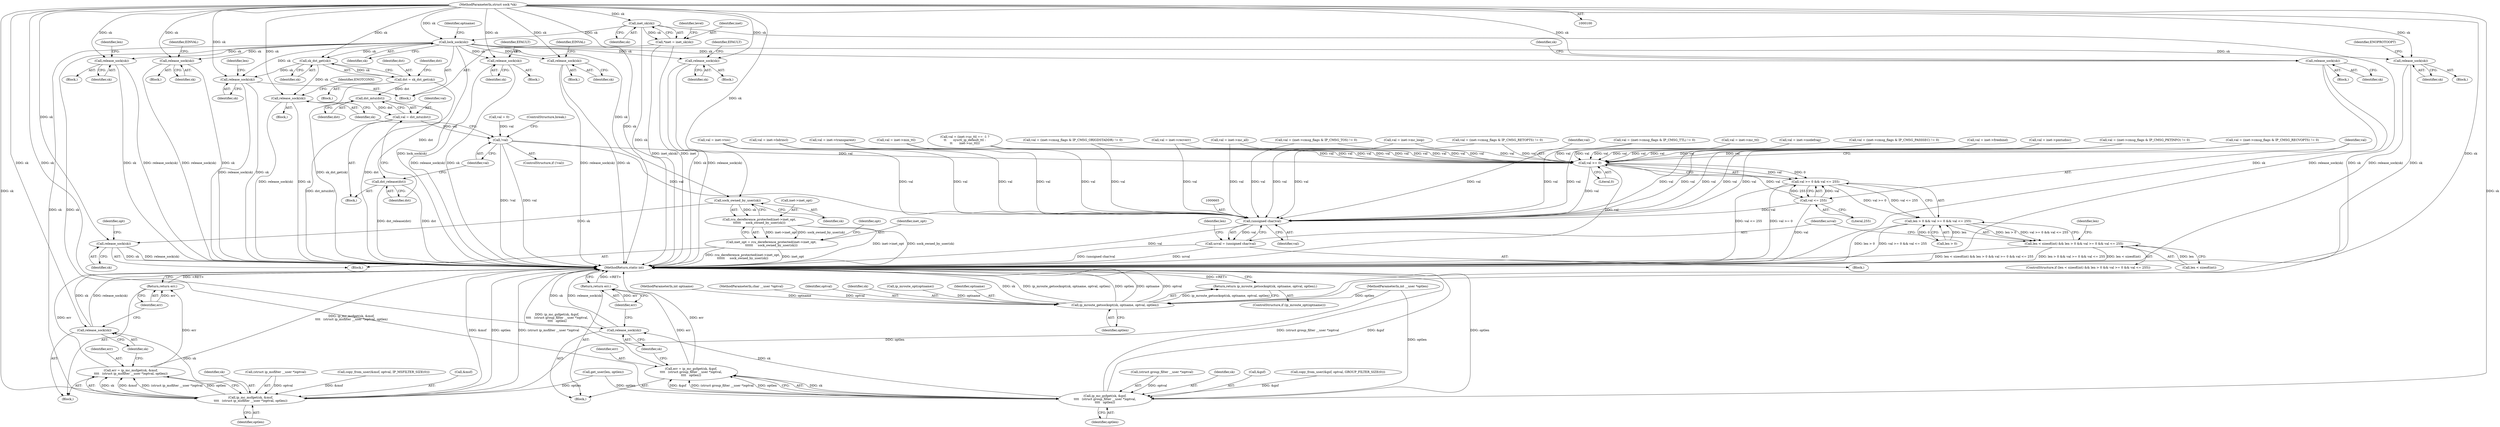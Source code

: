 digraph "0_linux_f6d8bd051c391c1c0458a30b2a7abcd939329259_25@pointer" {
"1000101" [label="(MethodParameterIn,struct sock *sk)"];
"1000110" [label="(Call,inet_sk(sk))"];
"1000108" [label="(Call,*inet = inet_sk(sk))"];
"1000125" [label="(Call,ip_mroute_getsockopt(sk, optname, optval, optlen))"];
"1000124" [label="(Return,return ip_mroute_getsockopt(sk, optname, optval, optlen);)"];
"1000144" [label="(Call,lock_sock(sk))"];
"1000165" [label="(Call,sock_owned_by_user(sk))"];
"1000161" [label="(Call,rcu_dereference_protected(inet->inet_opt,\n\t\t\t\t\t\t     sock_owned_by_user(sk)))"];
"1000159" [label="(Call,inet_opt = rcu_dereference_protected(inet->inet_opt,\n\t\t\t\t\t\t     sock_owned_by_user(sk)))"];
"1000188" [label="(Call,release_sock(sk))"];
"1000349" [label="(Call,sk_dst_get(sk))"];
"1000347" [label="(Call,dst = sk_dst_get(sk))"];
"1000356" [label="(Call,dst_mtu(dst))"];
"1000354" [label="(Call,val = dst_mtu(dst))"];
"1000361" [label="(Call,!val)"];
"1000654" [label="(Call,val >= 0)"];
"1000653" [label="(Call,val >= 0 && val <= 255)"];
"1000649" [label="(Call,len > 0 && val >= 0 && val <= 255)"];
"1000644" [label="(Call,len < sizeof(int) && len > 0 && val >= 0 && val <= 255)"];
"1000657" [label="(Call,val <= 255)"];
"1000664" [label="(Call,(unsigned char)val)"];
"1000662" [label="(Call,ucval = (unsigned char)val)"];
"1000358" [label="(Call,dst_release(dst))"];
"1000364" [label="(Call,release_sock(sk))"];
"1000641" [label="(Call,release_sock(sk))"];
"1000401" [label="(Call,release_sock(sk))"];
"1000431" [label="(Call,release_sock(sk))"];
"1000444" [label="(Call,release_sock(sk))"];
"1000451" [label="(Call,ip_mc_msfget(sk, &msf,\n\t\t\t\t   (struct ip_msfilter __user *)optval, optlen))"];
"1000449" [label="(Call,err = ip_mc_msfget(sk, &msf,\n\t\t\t\t   (struct ip_msfilter __user *)optval, optlen))"];
"1000461" [label="(Return,return err;)"];
"1000459" [label="(Call,release_sock(sk))"];
"1000473" [label="(Call,release_sock(sk))"];
"1000486" [label="(Call,release_sock(sk))"];
"1000493" [label="(Call,ip_mc_gsfget(sk, &gsf,\n\t\t\t\t   (struct group_filter __user *)optval,\n\t\t\t\t   optlen))"];
"1000491" [label="(Call,err = ip_mc_gsfget(sk, &gsf,\n\t\t\t\t   (struct group_filter __user *)optval,\n\t\t\t\t   optlen))"];
"1000503" [label="(Return,return err;)"];
"1000501" [label="(Call,release_sock(sk))"];
"1000515" [label="(Call,release_sock(sk))"];
"1000636" [label="(Call,release_sock(sk))"];
"1000641" [label="(Call,release_sock(sk))"];
"1000668" [label="(Identifier,len)"];
"1000500" [label="(Identifier,optlen)"];
"1000244" [label="(Call,val = (inet->cmsg_flags & IP_CMSG_TOS) != 0)"];
"1000354" [label="(Call,val = dst_mtu(dst))"];
"1000706" [label="(MethodReturn,static int)"];
"1000449" [label="(Call,err = ip_mc_msfget(sk, &msf,\n\t\t\t\t   (struct ip_msfilter __user *)optval, optlen))"];
"1000640" [label="(Identifier,ENOPROTOOPT)"];
"1000363" [label="(Block,)"];
"1000105" [label="(MethodParameterIn,int __user *optlen)"];
"1000452" [label="(Identifier,sk)"];
"1000637" [label="(Identifier,sk)"];
"1000103" [label="(MethodParameterIn,int optname)"];
"1000462" [label="(Identifier,err)"];
"1000472" [label="(Block,)"];
"1000266" [label="(Call,val = (inet->cmsg_flags & IP_CMSG_RETOPTS) != 0)"];
"1000497" [label="(Call,(struct group_filter __user *)optval)"];
"1000422" [label="(Block,)"];
"1000150" [label="(Block,)"];
"1000111" [label="(Identifier,sk)"];
"1000169" [label="(Identifier,opt)"];
"1000658" [label="(Identifier,val)"];
"1000106" [label="(Block,)"];
"1000458" [label="(Identifier,optlen)"];
"1000513" [label="(Block,)"];
"1000378" [label="(Call,val = inet->mc_ttl)"];
"1000646" [label="(Identifier,len)"];
"1000145" [label="(Identifier,sk)"];
"1000342" [label="(Block,)"];
"1000486" [label="(Call,release_sock(sk))"];
"1000104" [label="(MethodParameterIn,char __user *optval)"];
"1000364" [label="(Call,release_sock(sk))"];
"1000189" [label="(Identifier,sk)"];
"1000193" [label="(Identifier,opt)"];
"1000644" [label="(Call,len < sizeof(int) && len > 0 && val >= 0 && val <= 255)"];
"1000368" [label="(Identifier,ENOTCONN)"];
"1000328" [label="(Call,val = inet->nodefrag)"];
"1000690" [label="(Identifier,len)"];
"1000392" [label="(Block,)"];
"1000277" [label="(Call,val = (inet->cmsg_flags & IP_CMSG_PASSSEC) != 0)"];
"1000166" [label="(Identifier,sk)"];
"1000615" [label="(Call,val = inet->freebind)"];
"1000335" [label="(Call,val = inet->pmtudisc)"];
"1000121" [label="(ControlStructure,if (ip_mroute_opt(optname)))"];
"1000455" [label="(Call,(struct ip_msfilter __user *)optval)"];
"1000477" [label="(Identifier,EINVAL)"];
"1000515" [label="(Call,release_sock(sk))"];
"1000385" [label="(Call,val = inet->mc_loop)"];
"1000502" [label="(Identifier,sk)"];
"1000350" [label="(Identifier,sk)"];
"1000344" [label="(Call,val = 0)"];
"1000101" [label="(MethodParameterIn,struct sock *sk)"];
"1000162" [label="(Call,inet->inet_opt)"];
"1000445" [label="(Identifier,sk)"];
"1000516" [label="(Identifier,sk)"];
"1000108" [label="(Call,*inet = inet_sk(sk))"];
"1000405" [label="(Identifier,len)"];
"1000129" [label="(Identifier,optlen)"];
"1000491" [label="(Call,err = ip_mc_gsfget(sk, &gsf,\n\t\t\t\t   (struct group_filter __user *)optval,\n\t\t\t\t   optlen))"];
"1000520" [label="(Identifier,sk)"];
"1000650" [label="(Call,len > 0)"];
"1000233" [label="(Call,val = (inet->cmsg_flags & IP_CMSG_TTL) != 0)"];
"1000147" [label="(Identifier,optname)"];
"1000657" [label="(Call,val <= 255)"];
"1000222" [label="(Call,val = (inet->cmsg_flags & IP_CMSG_PKTINFO) != 0)"];
"1000431" [label="(Call,release_sock(sk))"];
"1000450" [label="(Identifier,err)"];
"1000473" [label="(Call,release_sock(sk))"];
"1000128" [label="(Identifier,optval)"];
"1000126" [label="(Identifier,sk)"];
"1000116" [label="(Identifier,level)"];
"1000662" [label="(Call,ucval = (unsigned char)val)"];
"1000430" [label="(Block,)"];
"1000474" [label="(Identifier,sk)"];
"1000255" [label="(Call,val = (inet->cmsg_flags & IP_CMSG_RECVOPTS) != 0)"];
"1000188" [label="(Call,release_sock(sk))"];
"1000352" [label="(Identifier,dst)"];
"1000460" [label="(Identifier,sk)"];
"1000459" [label="(Call,release_sock(sk))"];
"1000501" [label="(Call,release_sock(sk))"];
"1000432" [label="(Identifier,sk)"];
"1000666" [label="(Identifier,val)"];
"1000503" [label="(Return,return err;)"];
"1000365" [label="(Identifier,sk)"];
"1000654" [label="(Call,val >= 0)"];
"1000656" [label="(Literal,0)"];
"1000110" [label="(Call,inet_sk(sk))"];
"1000353" [label="(Block,)"];
"1000443" [label="(Block,)"];
"1000504" [label="(Identifier,err)"];
"1000660" [label="(Block,)"];
"1000464" [label="(Block,)"];
"1000347" [label="(Call,dst = sk_dst_get(sk))"];
"1000349" [label="(Call,sk_dst_get(sk))"];
"1000493" [label="(Call,ip_mc_gsfget(sk, &gsf,\n\t\t\t\t   (struct group_filter __user *)optval,\n\t\t\t\t   optlen))"];
"1000356" [label="(Call,dst_mtu(dst))"];
"1000357" [label="(Identifier,dst)"];
"1000645" [label="(Call,len < sizeof(int))"];
"1000165" [label="(Call,sock_owned_by_user(sk))"];
"1000494" [label="(Identifier,sk)"];
"1000495" [label="(Call,&gsf)"];
"1000371" [label="(Call,val = inet->recverr)"];
"1000122" [label="(Call,ip_mroute_opt(optname))"];
"1000492" [label="(Identifier,err)"];
"1000479" [label="(Call,copy_from_user(&gsf, optval, GROUP_FILTER_SIZE(0)))"];
"1000659" [label="(Literal,255)"];
"1000642" [label="(Identifier,sk)"];
"1000437" [label="(Call,copy_from_user(&msf, optval, IP_MSFILTER_SIZE(0)))"];
"1000360" [label="(ControlStructure,if (!val))"];
"1000127" [label="(Identifier,optname)"];
"1000653" [label="(Call,val >= 0 && val <= 255)"];
"1000148" [label="(Block,)"];
"1000487" [label="(Identifier,sk)"];
"1000664" [label="(Call,(unsigned char)val)"];
"1000451" [label="(Call,ip_mc_msfget(sk, &msf,\n\t\t\t\t   (struct ip_msfilter __user *)optval, optlen))"];
"1000506" [label="(Call,val = inet->mc_all)"];
"1000299" [label="(Call,val = inet->tos)"];
"1000490" [label="(Identifier,EFAULT)"];
"1000361" [label="(Call,!val)"];
"1000109" [label="(Identifier,inet)"];
"1000124" [label="(Return,return ip_mroute_getsockopt(sk, optname, optval, optlen);)"];
"1000144" [label="(Call,lock_sock(sk))"];
"1000369" [label="(ControlStructure,break;)"];
"1000321" [label="(Call,val = inet->hdrincl)"];
"1000348" [label="(Identifier,dst)"];
"1000161" [label="(Call,rcu_dereference_protected(inet->inet_opt,\n\t\t\t\t\t\t     sock_owned_by_user(sk)))"];
"1000359" [label="(Identifier,dst)"];
"1000622" [label="(Call,val = inet->transparent)"];
"1000636" [label="(Call,release_sock(sk))"];
"1000160" [label="(Identifier,inet_opt)"];
"1000355" [label="(Identifier,val)"];
"1000655" [label="(Identifier,val)"];
"1000131" [label="(Call,get_user(len, optlen))"];
"1000485" [label="(Block,)"];
"1000401" [label="(Call,release_sock(sk))"];
"1000629" [label="(Call,val = inet->min_ttl)"];
"1000663" [label="(Identifier,ucval)"];
"1000448" [label="(Identifier,EFAULT)"];
"1000643" [label="(ControlStructure,if (len < sizeof(int) && len > 0 && val >= 0 && val <= 255))"];
"1000125" [label="(Call,ip_mroute_getsockopt(sk, optname, optval, optlen))"];
"1000306" [label="(Call,val = (inet->uc_ttl == -1 ?\n\t\t       sysctl_ip_default_ttl :\n\t\t       inet->uc_ttl))"];
"1000461" [label="(Return,return err;)"];
"1000453" [label="(Call,&msf)"];
"1000288" [label="(Call,val = (inet->cmsg_flags & IP_CMSG_ORIGDSTADDR) != 0)"];
"1000444" [label="(Call,release_sock(sk))"];
"1000159" [label="(Call,inet_opt = rcu_dereference_protected(inet->inet_opt,\n\t\t\t\t\t\t     sock_owned_by_user(sk)))"];
"1000402" [label="(Identifier,sk)"];
"1000435" [label="(Identifier,EINVAL)"];
"1000649" [label="(Call,len > 0 && val >= 0 && val <= 255)"];
"1000362" [label="(Identifier,val)"];
"1000358" [label="(Call,dst_release(dst))"];
"1000101" -> "1000100"  [label="AST: "];
"1000101" -> "1000706"  [label="DDG: sk"];
"1000101" -> "1000110"  [label="DDG: sk"];
"1000101" -> "1000125"  [label="DDG: sk"];
"1000101" -> "1000144"  [label="DDG: sk"];
"1000101" -> "1000165"  [label="DDG: sk"];
"1000101" -> "1000188"  [label="DDG: sk"];
"1000101" -> "1000349"  [label="DDG: sk"];
"1000101" -> "1000364"  [label="DDG: sk"];
"1000101" -> "1000401"  [label="DDG: sk"];
"1000101" -> "1000431"  [label="DDG: sk"];
"1000101" -> "1000444"  [label="DDG: sk"];
"1000101" -> "1000451"  [label="DDG: sk"];
"1000101" -> "1000459"  [label="DDG: sk"];
"1000101" -> "1000473"  [label="DDG: sk"];
"1000101" -> "1000486"  [label="DDG: sk"];
"1000101" -> "1000493"  [label="DDG: sk"];
"1000101" -> "1000501"  [label="DDG: sk"];
"1000101" -> "1000515"  [label="DDG: sk"];
"1000101" -> "1000636"  [label="DDG: sk"];
"1000101" -> "1000641"  [label="DDG: sk"];
"1000110" -> "1000108"  [label="AST: "];
"1000110" -> "1000111"  [label="CFG: "];
"1000111" -> "1000110"  [label="AST: "];
"1000108" -> "1000110"  [label="CFG: "];
"1000110" -> "1000706"  [label="DDG: sk"];
"1000110" -> "1000108"  [label="DDG: sk"];
"1000110" -> "1000125"  [label="DDG: sk"];
"1000110" -> "1000144"  [label="DDG: sk"];
"1000108" -> "1000106"  [label="AST: "];
"1000109" -> "1000108"  [label="AST: "];
"1000116" -> "1000108"  [label="CFG: "];
"1000108" -> "1000706"  [label="DDG: inet_sk(sk)"];
"1000108" -> "1000706"  [label="DDG: inet"];
"1000125" -> "1000124"  [label="AST: "];
"1000125" -> "1000129"  [label="CFG: "];
"1000126" -> "1000125"  [label="AST: "];
"1000127" -> "1000125"  [label="AST: "];
"1000128" -> "1000125"  [label="AST: "];
"1000129" -> "1000125"  [label="AST: "];
"1000124" -> "1000125"  [label="CFG: "];
"1000125" -> "1000706"  [label="DDG: sk"];
"1000125" -> "1000706"  [label="DDG: ip_mroute_getsockopt(sk, optname, optval, optlen)"];
"1000125" -> "1000706"  [label="DDG: optlen"];
"1000125" -> "1000706"  [label="DDG: optname"];
"1000125" -> "1000706"  [label="DDG: optval"];
"1000125" -> "1000124"  [label="DDG: ip_mroute_getsockopt(sk, optname, optval, optlen)"];
"1000122" -> "1000125"  [label="DDG: optname"];
"1000103" -> "1000125"  [label="DDG: optname"];
"1000104" -> "1000125"  [label="DDG: optval"];
"1000105" -> "1000125"  [label="DDG: optlen"];
"1000124" -> "1000121"  [label="AST: "];
"1000706" -> "1000124"  [label="CFG: "];
"1000124" -> "1000706"  [label="DDG: <RET>"];
"1000144" -> "1000106"  [label="AST: "];
"1000144" -> "1000145"  [label="CFG: "];
"1000145" -> "1000144"  [label="AST: "];
"1000147" -> "1000144"  [label="CFG: "];
"1000144" -> "1000706"  [label="DDG: lock_sock(sk)"];
"1000144" -> "1000165"  [label="DDG: sk"];
"1000144" -> "1000349"  [label="DDG: sk"];
"1000144" -> "1000401"  [label="DDG: sk"];
"1000144" -> "1000431"  [label="DDG: sk"];
"1000144" -> "1000444"  [label="DDG: sk"];
"1000144" -> "1000451"  [label="DDG: sk"];
"1000144" -> "1000473"  [label="DDG: sk"];
"1000144" -> "1000486"  [label="DDG: sk"];
"1000144" -> "1000493"  [label="DDG: sk"];
"1000144" -> "1000515"  [label="DDG: sk"];
"1000144" -> "1000636"  [label="DDG: sk"];
"1000144" -> "1000641"  [label="DDG: sk"];
"1000165" -> "1000161"  [label="AST: "];
"1000165" -> "1000166"  [label="CFG: "];
"1000166" -> "1000165"  [label="AST: "];
"1000161" -> "1000165"  [label="CFG: "];
"1000165" -> "1000161"  [label="DDG: sk"];
"1000165" -> "1000188"  [label="DDG: sk"];
"1000161" -> "1000159"  [label="AST: "];
"1000162" -> "1000161"  [label="AST: "];
"1000159" -> "1000161"  [label="CFG: "];
"1000161" -> "1000706"  [label="DDG: inet->inet_opt"];
"1000161" -> "1000706"  [label="DDG: sock_owned_by_user(sk)"];
"1000161" -> "1000159"  [label="DDG: inet->inet_opt"];
"1000161" -> "1000159"  [label="DDG: sock_owned_by_user(sk)"];
"1000159" -> "1000150"  [label="AST: "];
"1000160" -> "1000159"  [label="AST: "];
"1000169" -> "1000159"  [label="CFG: "];
"1000159" -> "1000706"  [label="DDG: inet_opt"];
"1000159" -> "1000706"  [label="DDG: rcu_dereference_protected(inet->inet_opt,\n\t\t\t\t\t\t     sock_owned_by_user(sk))"];
"1000188" -> "1000150"  [label="AST: "];
"1000188" -> "1000189"  [label="CFG: "];
"1000189" -> "1000188"  [label="AST: "];
"1000193" -> "1000188"  [label="CFG: "];
"1000188" -> "1000706"  [label="DDG: release_sock(sk)"];
"1000188" -> "1000706"  [label="DDG: sk"];
"1000349" -> "1000347"  [label="AST: "];
"1000349" -> "1000350"  [label="CFG: "];
"1000350" -> "1000349"  [label="AST: "];
"1000347" -> "1000349"  [label="CFG: "];
"1000349" -> "1000347"  [label="DDG: sk"];
"1000349" -> "1000364"  [label="DDG: sk"];
"1000349" -> "1000641"  [label="DDG: sk"];
"1000347" -> "1000342"  [label="AST: "];
"1000348" -> "1000347"  [label="AST: "];
"1000352" -> "1000347"  [label="CFG: "];
"1000347" -> "1000706"  [label="DDG: sk_dst_get(sk)"];
"1000347" -> "1000706"  [label="DDG: dst"];
"1000347" -> "1000356"  [label="DDG: dst"];
"1000356" -> "1000354"  [label="AST: "];
"1000356" -> "1000357"  [label="CFG: "];
"1000357" -> "1000356"  [label="AST: "];
"1000354" -> "1000356"  [label="CFG: "];
"1000356" -> "1000354"  [label="DDG: dst"];
"1000356" -> "1000358"  [label="DDG: dst"];
"1000354" -> "1000353"  [label="AST: "];
"1000355" -> "1000354"  [label="AST: "];
"1000359" -> "1000354"  [label="CFG: "];
"1000354" -> "1000706"  [label="DDG: dst_mtu(dst)"];
"1000354" -> "1000361"  [label="DDG: val"];
"1000361" -> "1000360"  [label="AST: "];
"1000361" -> "1000362"  [label="CFG: "];
"1000362" -> "1000361"  [label="AST: "];
"1000365" -> "1000361"  [label="CFG: "];
"1000369" -> "1000361"  [label="CFG: "];
"1000361" -> "1000706"  [label="DDG: !val"];
"1000361" -> "1000706"  [label="DDG: val"];
"1000344" -> "1000361"  [label="DDG: val"];
"1000361" -> "1000654"  [label="DDG: val"];
"1000361" -> "1000664"  [label="DDG: val"];
"1000654" -> "1000653"  [label="AST: "];
"1000654" -> "1000656"  [label="CFG: "];
"1000655" -> "1000654"  [label="AST: "];
"1000656" -> "1000654"  [label="AST: "];
"1000658" -> "1000654"  [label="CFG: "];
"1000653" -> "1000654"  [label="CFG: "];
"1000654" -> "1000706"  [label="DDG: val"];
"1000654" -> "1000653"  [label="DDG: val"];
"1000654" -> "1000653"  [label="DDG: 0"];
"1000629" -> "1000654"  [label="DDG: val"];
"1000222" -> "1000654"  [label="DDG: val"];
"1000506" -> "1000654"  [label="DDG: val"];
"1000378" -> "1000654"  [label="DDG: val"];
"1000328" -> "1000654"  [label="DDG: val"];
"1000277" -> "1000654"  [label="DDG: val"];
"1000299" -> "1000654"  [label="DDG: val"];
"1000321" -> "1000654"  [label="DDG: val"];
"1000385" -> "1000654"  [label="DDG: val"];
"1000622" -> "1000654"  [label="DDG: val"];
"1000335" -> "1000654"  [label="DDG: val"];
"1000306" -> "1000654"  [label="DDG: val"];
"1000615" -> "1000654"  [label="DDG: val"];
"1000288" -> "1000654"  [label="DDG: val"];
"1000266" -> "1000654"  [label="DDG: val"];
"1000233" -> "1000654"  [label="DDG: val"];
"1000371" -> "1000654"  [label="DDG: val"];
"1000244" -> "1000654"  [label="DDG: val"];
"1000255" -> "1000654"  [label="DDG: val"];
"1000654" -> "1000657"  [label="DDG: val"];
"1000654" -> "1000664"  [label="DDG: val"];
"1000653" -> "1000649"  [label="AST: "];
"1000653" -> "1000657"  [label="CFG: "];
"1000657" -> "1000653"  [label="AST: "];
"1000649" -> "1000653"  [label="CFG: "];
"1000653" -> "1000706"  [label="DDG: val <= 255"];
"1000653" -> "1000706"  [label="DDG: val >= 0"];
"1000653" -> "1000649"  [label="DDG: val >= 0"];
"1000653" -> "1000649"  [label="DDG: val <= 255"];
"1000657" -> "1000653"  [label="DDG: val"];
"1000657" -> "1000653"  [label="DDG: 255"];
"1000649" -> "1000644"  [label="AST: "];
"1000649" -> "1000650"  [label="CFG: "];
"1000650" -> "1000649"  [label="AST: "];
"1000644" -> "1000649"  [label="CFG: "];
"1000649" -> "1000706"  [label="DDG: len > 0"];
"1000649" -> "1000706"  [label="DDG: val >= 0 && val <= 255"];
"1000649" -> "1000644"  [label="DDG: len > 0"];
"1000649" -> "1000644"  [label="DDG: val >= 0 && val <= 255"];
"1000650" -> "1000649"  [label="DDG: len"];
"1000650" -> "1000649"  [label="DDG: 0"];
"1000644" -> "1000643"  [label="AST: "];
"1000644" -> "1000645"  [label="CFG: "];
"1000645" -> "1000644"  [label="AST: "];
"1000663" -> "1000644"  [label="CFG: "];
"1000690" -> "1000644"  [label="CFG: "];
"1000644" -> "1000706"  [label="DDG: len < sizeof(int) && len > 0 && val >= 0 && val <= 255"];
"1000644" -> "1000706"  [label="DDG: len > 0 && val >= 0 && val <= 255"];
"1000644" -> "1000706"  [label="DDG: len < sizeof(int)"];
"1000645" -> "1000644"  [label="DDG: len"];
"1000657" -> "1000659"  [label="CFG: "];
"1000658" -> "1000657"  [label="AST: "];
"1000659" -> "1000657"  [label="AST: "];
"1000657" -> "1000706"  [label="DDG: val"];
"1000657" -> "1000664"  [label="DDG: val"];
"1000664" -> "1000662"  [label="AST: "];
"1000664" -> "1000666"  [label="CFG: "];
"1000665" -> "1000664"  [label="AST: "];
"1000666" -> "1000664"  [label="AST: "];
"1000662" -> "1000664"  [label="CFG: "];
"1000664" -> "1000706"  [label="DDG: val"];
"1000664" -> "1000662"  [label="DDG: val"];
"1000629" -> "1000664"  [label="DDG: val"];
"1000506" -> "1000664"  [label="DDG: val"];
"1000378" -> "1000664"  [label="DDG: val"];
"1000328" -> "1000664"  [label="DDG: val"];
"1000299" -> "1000664"  [label="DDG: val"];
"1000321" -> "1000664"  [label="DDG: val"];
"1000385" -> "1000664"  [label="DDG: val"];
"1000622" -> "1000664"  [label="DDG: val"];
"1000335" -> "1000664"  [label="DDG: val"];
"1000222" -> "1000664"  [label="DDG: val"];
"1000306" -> "1000664"  [label="DDG: val"];
"1000615" -> "1000664"  [label="DDG: val"];
"1000288" -> "1000664"  [label="DDG: val"];
"1000266" -> "1000664"  [label="DDG: val"];
"1000277" -> "1000664"  [label="DDG: val"];
"1000233" -> "1000664"  [label="DDG: val"];
"1000371" -> "1000664"  [label="DDG: val"];
"1000244" -> "1000664"  [label="DDG: val"];
"1000255" -> "1000664"  [label="DDG: val"];
"1000662" -> "1000660"  [label="AST: "];
"1000663" -> "1000662"  [label="AST: "];
"1000668" -> "1000662"  [label="CFG: "];
"1000662" -> "1000706"  [label="DDG: ucval"];
"1000662" -> "1000706"  [label="DDG: (unsigned char)val"];
"1000358" -> "1000353"  [label="AST: "];
"1000358" -> "1000359"  [label="CFG: "];
"1000359" -> "1000358"  [label="AST: "];
"1000362" -> "1000358"  [label="CFG: "];
"1000358" -> "1000706"  [label="DDG: dst_release(dst)"];
"1000358" -> "1000706"  [label="DDG: dst"];
"1000364" -> "1000363"  [label="AST: "];
"1000364" -> "1000365"  [label="CFG: "];
"1000365" -> "1000364"  [label="AST: "];
"1000368" -> "1000364"  [label="CFG: "];
"1000364" -> "1000706"  [label="DDG: sk"];
"1000364" -> "1000706"  [label="DDG: release_sock(sk)"];
"1000641" -> "1000106"  [label="AST: "];
"1000641" -> "1000642"  [label="CFG: "];
"1000642" -> "1000641"  [label="AST: "];
"1000646" -> "1000641"  [label="CFG: "];
"1000641" -> "1000706"  [label="DDG: release_sock(sk)"];
"1000641" -> "1000706"  [label="DDG: sk"];
"1000401" -> "1000392"  [label="AST: "];
"1000401" -> "1000402"  [label="CFG: "];
"1000402" -> "1000401"  [label="AST: "];
"1000405" -> "1000401"  [label="CFG: "];
"1000401" -> "1000706"  [label="DDG: release_sock(sk)"];
"1000401" -> "1000706"  [label="DDG: sk"];
"1000431" -> "1000430"  [label="AST: "];
"1000431" -> "1000432"  [label="CFG: "];
"1000432" -> "1000431"  [label="AST: "];
"1000435" -> "1000431"  [label="CFG: "];
"1000431" -> "1000706"  [label="DDG: sk"];
"1000431" -> "1000706"  [label="DDG: release_sock(sk)"];
"1000444" -> "1000443"  [label="AST: "];
"1000444" -> "1000445"  [label="CFG: "];
"1000445" -> "1000444"  [label="AST: "];
"1000448" -> "1000444"  [label="CFG: "];
"1000444" -> "1000706"  [label="DDG: sk"];
"1000444" -> "1000706"  [label="DDG: release_sock(sk)"];
"1000451" -> "1000449"  [label="AST: "];
"1000451" -> "1000458"  [label="CFG: "];
"1000452" -> "1000451"  [label="AST: "];
"1000453" -> "1000451"  [label="AST: "];
"1000455" -> "1000451"  [label="AST: "];
"1000458" -> "1000451"  [label="AST: "];
"1000449" -> "1000451"  [label="CFG: "];
"1000451" -> "1000706"  [label="DDG: (struct ip_msfilter __user *)optval"];
"1000451" -> "1000706"  [label="DDG: &msf"];
"1000451" -> "1000706"  [label="DDG: optlen"];
"1000451" -> "1000449"  [label="DDG: sk"];
"1000451" -> "1000449"  [label="DDG: &msf"];
"1000451" -> "1000449"  [label="DDG: (struct ip_msfilter __user *)optval"];
"1000451" -> "1000449"  [label="DDG: optlen"];
"1000437" -> "1000451"  [label="DDG: &msf"];
"1000455" -> "1000451"  [label="DDG: optval"];
"1000131" -> "1000451"  [label="DDG: optlen"];
"1000105" -> "1000451"  [label="DDG: optlen"];
"1000451" -> "1000459"  [label="DDG: sk"];
"1000449" -> "1000422"  [label="AST: "];
"1000450" -> "1000449"  [label="AST: "];
"1000460" -> "1000449"  [label="CFG: "];
"1000449" -> "1000706"  [label="DDG: err"];
"1000449" -> "1000706"  [label="DDG: ip_mc_msfget(sk, &msf,\n\t\t\t\t   (struct ip_msfilter __user *)optval, optlen)"];
"1000449" -> "1000461"  [label="DDG: err"];
"1000461" -> "1000422"  [label="AST: "];
"1000461" -> "1000462"  [label="CFG: "];
"1000462" -> "1000461"  [label="AST: "];
"1000706" -> "1000461"  [label="CFG: "];
"1000461" -> "1000706"  [label="DDG: <RET>"];
"1000462" -> "1000461"  [label="DDG: err"];
"1000459" -> "1000422"  [label="AST: "];
"1000459" -> "1000460"  [label="CFG: "];
"1000460" -> "1000459"  [label="AST: "];
"1000462" -> "1000459"  [label="CFG: "];
"1000459" -> "1000706"  [label="DDG: sk"];
"1000459" -> "1000706"  [label="DDG: release_sock(sk)"];
"1000473" -> "1000472"  [label="AST: "];
"1000473" -> "1000474"  [label="CFG: "];
"1000474" -> "1000473"  [label="AST: "];
"1000477" -> "1000473"  [label="CFG: "];
"1000473" -> "1000706"  [label="DDG: sk"];
"1000473" -> "1000706"  [label="DDG: release_sock(sk)"];
"1000486" -> "1000485"  [label="AST: "];
"1000486" -> "1000487"  [label="CFG: "];
"1000487" -> "1000486"  [label="AST: "];
"1000490" -> "1000486"  [label="CFG: "];
"1000486" -> "1000706"  [label="DDG: release_sock(sk)"];
"1000486" -> "1000706"  [label="DDG: sk"];
"1000493" -> "1000491"  [label="AST: "];
"1000493" -> "1000500"  [label="CFG: "];
"1000494" -> "1000493"  [label="AST: "];
"1000495" -> "1000493"  [label="AST: "];
"1000497" -> "1000493"  [label="AST: "];
"1000500" -> "1000493"  [label="AST: "];
"1000491" -> "1000493"  [label="CFG: "];
"1000493" -> "1000706"  [label="DDG: (struct group_filter __user *)optval"];
"1000493" -> "1000706"  [label="DDG: &gsf"];
"1000493" -> "1000706"  [label="DDG: optlen"];
"1000493" -> "1000491"  [label="DDG: sk"];
"1000493" -> "1000491"  [label="DDG: &gsf"];
"1000493" -> "1000491"  [label="DDG: (struct group_filter __user *)optval"];
"1000493" -> "1000491"  [label="DDG: optlen"];
"1000479" -> "1000493"  [label="DDG: &gsf"];
"1000497" -> "1000493"  [label="DDG: optval"];
"1000131" -> "1000493"  [label="DDG: optlen"];
"1000105" -> "1000493"  [label="DDG: optlen"];
"1000493" -> "1000501"  [label="DDG: sk"];
"1000491" -> "1000464"  [label="AST: "];
"1000492" -> "1000491"  [label="AST: "];
"1000502" -> "1000491"  [label="CFG: "];
"1000491" -> "1000706"  [label="DDG: ip_mc_gsfget(sk, &gsf,\n\t\t\t\t   (struct group_filter __user *)optval,\n\t\t\t\t   optlen)"];
"1000491" -> "1000706"  [label="DDG: err"];
"1000491" -> "1000503"  [label="DDG: err"];
"1000503" -> "1000464"  [label="AST: "];
"1000503" -> "1000504"  [label="CFG: "];
"1000504" -> "1000503"  [label="AST: "];
"1000706" -> "1000503"  [label="CFG: "];
"1000503" -> "1000706"  [label="DDG: <RET>"];
"1000504" -> "1000503"  [label="DDG: err"];
"1000501" -> "1000464"  [label="AST: "];
"1000501" -> "1000502"  [label="CFG: "];
"1000502" -> "1000501"  [label="AST: "];
"1000504" -> "1000501"  [label="CFG: "];
"1000501" -> "1000706"  [label="DDG: sk"];
"1000501" -> "1000706"  [label="DDG: release_sock(sk)"];
"1000515" -> "1000513"  [label="AST: "];
"1000515" -> "1000516"  [label="CFG: "];
"1000516" -> "1000515"  [label="AST: "];
"1000520" -> "1000515"  [label="CFG: "];
"1000515" -> "1000706"  [label="DDG: release_sock(sk)"];
"1000515" -> "1000706"  [label="DDG: sk"];
"1000636" -> "1000148"  [label="AST: "];
"1000636" -> "1000637"  [label="CFG: "];
"1000637" -> "1000636"  [label="AST: "];
"1000640" -> "1000636"  [label="CFG: "];
"1000636" -> "1000706"  [label="DDG: sk"];
"1000636" -> "1000706"  [label="DDG: release_sock(sk)"];
}
